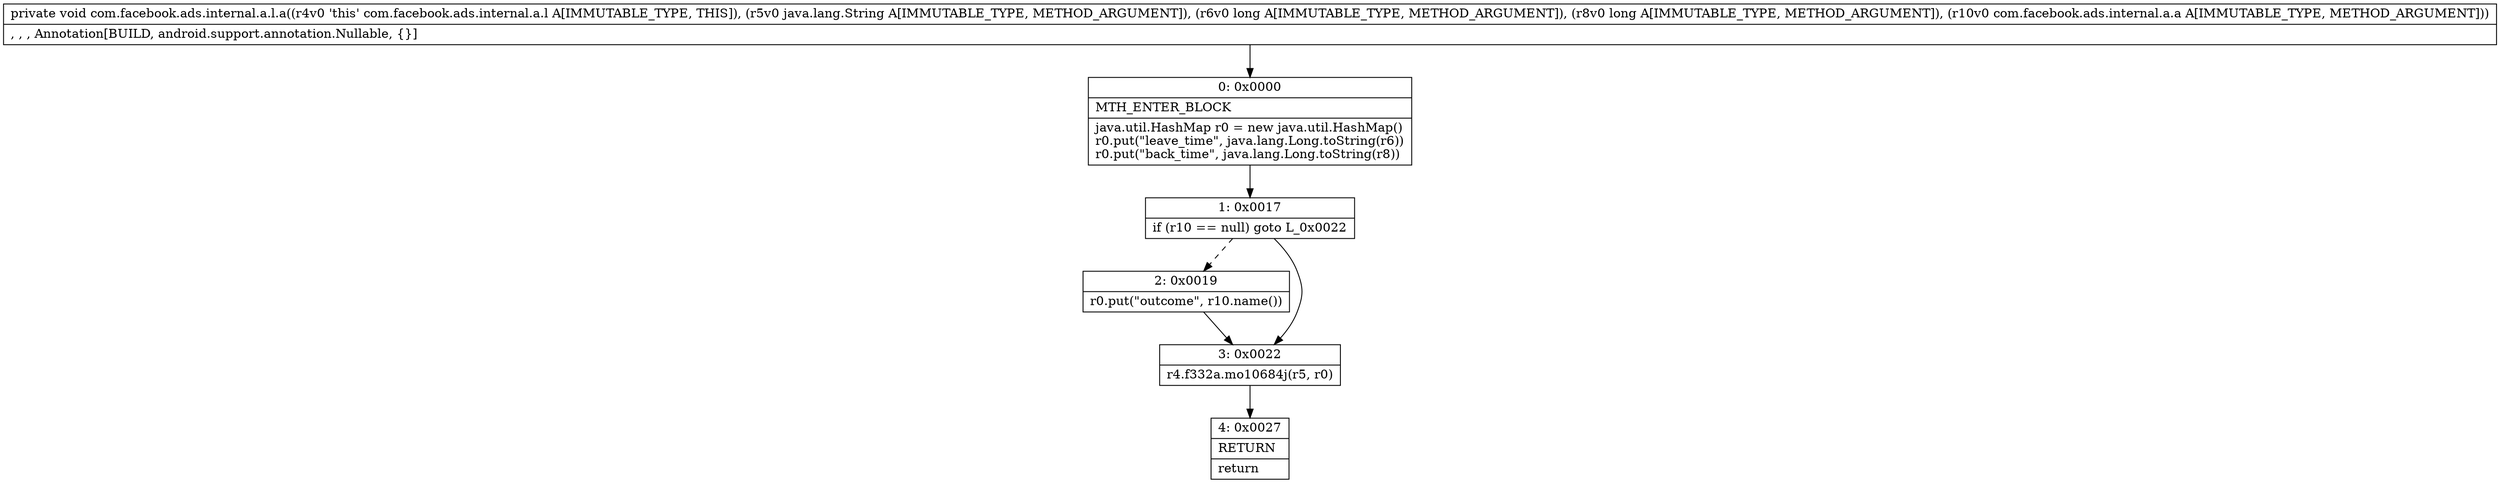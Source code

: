digraph "CFG forcom.facebook.ads.internal.a.l.a(Ljava\/lang\/String;JJLcom\/facebook\/ads\/internal\/a\/a;)V" {
Node_0 [shape=record,label="{0\:\ 0x0000|MTH_ENTER_BLOCK\l|java.util.HashMap r0 = new java.util.HashMap()\lr0.put(\"leave_time\", java.lang.Long.toString(r6))\lr0.put(\"back_time\", java.lang.Long.toString(r8))\l}"];
Node_1 [shape=record,label="{1\:\ 0x0017|if (r10 == null) goto L_0x0022\l}"];
Node_2 [shape=record,label="{2\:\ 0x0019|r0.put(\"outcome\", r10.name())\l}"];
Node_3 [shape=record,label="{3\:\ 0x0022|r4.f332a.mo10684j(r5, r0)\l}"];
Node_4 [shape=record,label="{4\:\ 0x0027|RETURN\l|return\l}"];
MethodNode[shape=record,label="{private void com.facebook.ads.internal.a.l.a((r4v0 'this' com.facebook.ads.internal.a.l A[IMMUTABLE_TYPE, THIS]), (r5v0 java.lang.String A[IMMUTABLE_TYPE, METHOD_ARGUMENT]), (r6v0 long A[IMMUTABLE_TYPE, METHOD_ARGUMENT]), (r8v0 long A[IMMUTABLE_TYPE, METHOD_ARGUMENT]), (r10v0 com.facebook.ads.internal.a.a A[IMMUTABLE_TYPE, METHOD_ARGUMENT]))  | , , , Annotation[BUILD, android.support.annotation.Nullable, \{\}]\l}"];
MethodNode -> Node_0;
Node_0 -> Node_1;
Node_1 -> Node_2[style=dashed];
Node_1 -> Node_3;
Node_2 -> Node_3;
Node_3 -> Node_4;
}

